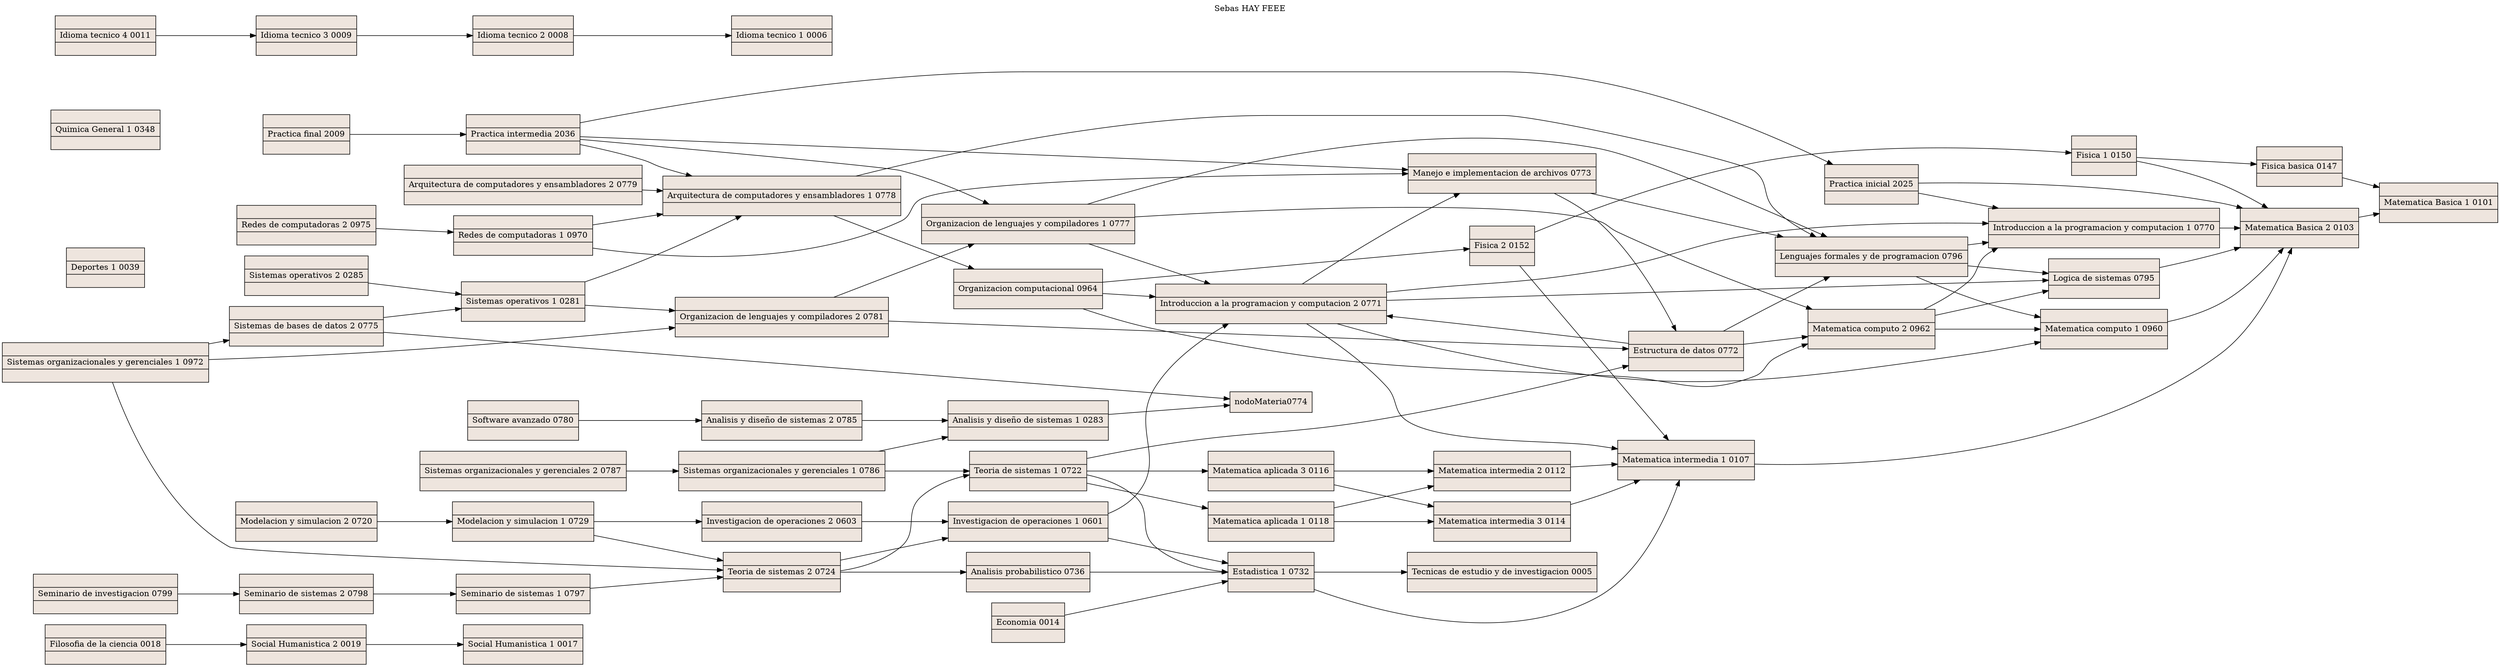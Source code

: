 digraph grafica{
rankdir=LR;
node [shape = record, style=filled, fillcolor=seashell2];
 labelloc="t";
label="Sebas HAY FEEE";
nodoMateria0017 [label ="<C0>|Social Humanistica 1
 0017|<C1>"];
nodoMateria0101 [label ="<C0>|Matematica Basica 1
 0101|<C1>"];
nodoMateria0039 [label ="<C0>|Deportes 1
 0039|<C1>"];
nodoMateria0348 [label ="<C0>|Quimica General 1
 0348|<C1>"];
nodoMateria0006 [label ="<C0>|Idioma tecnico 1
 0006|<C1>"];
nodoMateria0019 [label ="<C0>|Social Humanistica 2
 0019|<C1>"];
nodoMateria0019  -> nodoMateria0017
nodoMateria0103 [label ="<C0>|Matematica Basica 2
 0103|<C1>"];
nodoMateria0103  -> nodoMateria0101
nodoMateria0005 [label ="<C0>|Tecnicas de estudio y de investigacion
 0005|<C1>"];
nodoMateria0147 [label ="<C0>|Fisica basica
 0147|<C1>"];
nodoMateria0147  -> nodoMateria0101
nodoMateria0008 [label ="<C0>|Idioma tecnico 2
 0008|<C1>"];
nodoMateria0008  -> nodoMateria0006
nodoMateria0795 [label ="<C0>|Logica de sistemas
 0795|<C1>"];
nodoMateria0795  -> nodoMateria0103
nodoMateria0960 [label ="<C0>|Matematica computo 1
 0960|<C1>"];
nodoMateria0960  -> nodoMateria0103
nodoMateria0770 [label ="<C0>|Introduccion a la programacion y computacion 1
 0770|<C1>"];
nodoMateria0770  -> nodoMateria0103
nodoMateria0107 [label ="<C0>|Matematica intermedia 1
 0107|<C1>"];
nodoMateria0107  -> nodoMateria0103
nodoMateria0150 [label ="<C0>|Fisica 1
 0150|<C1>"];
nodoMateria0150  -> nodoMateria0103
nodoMateria0150  -> nodoMateria0147
nodoMateria0009 [label ="<C0>|Idioma tecnico 3
 0009|<C1>"];
nodoMateria0009  -> nodoMateria0008
nodoMateria0732 [label ="<C0>|Estadistica 1
 0732|<C1>"];
nodoMateria0732  -> nodoMateria0107
nodoMateria0732  -> nodoMateria0005
nodoMateria0796 [label ="<C0>|Lenguajes formales y de programacion
 0796|<C1>"];
nodoMateria0796  -> nodoMateria0770
nodoMateria0796  -> nodoMateria0795
nodoMateria0796  -> nodoMateria0960
nodoMateria0962 [label ="<C0>|Matematica computo 2
 0962|<C1>"];
nodoMateria0962  -> nodoMateria0770
nodoMateria0962  -> nodoMateria0795
nodoMateria0962  -> nodoMateria0960
nodoMateria0771 [label ="<C0>|Introduccion a la programacion y computacion 2
 0771|<C1>"];
nodoMateria0771  -> nodoMateria0107
nodoMateria0771  -> nodoMateria0770
nodoMateria0771  -> nodoMateria0795
nodoMateria0771  -> nodoMateria0960
nodoMateria0771  -> nodoMateria0773
nodoMateria0112 [label ="<C0>|Matematica intermedia 2
 0112|<C1>"];
nodoMateria0112  -> nodoMateria0107
nodoMateria0114 [label ="<C0>|Matematica intermedia 3
 0114|<C1>"];
nodoMateria0114  -> nodoMateria0107
nodoMateria0152 [label ="<C0>|Fisica 2
 0152|<C1>"];
nodoMateria0152  -> nodoMateria0107
nodoMateria0152  -> nodoMateria0150
nodoMateria0011 [label ="<C0>|Idioma tecnico 4
 0011|<C1>"];
nodoMateria0011  -> nodoMateria0009
nodoMateria2025 [label ="<C0>|Practica inicial
 2025|<C1>"];
nodoMateria2025  -> nodoMateria0103
nodoMateria2025  -> nodoMateria0770
nodoMateria0736 [label ="<C0>|Analisis probabilistico
 0736|<C1>"];
nodoMateria0736  -> nodoMateria0732
nodoMateria0777 [label ="<C0>|Organizacion de lenguajes y compiladores 1
 0777|<C1>"];
nodoMateria0777  -> nodoMateria0771
nodoMateria0777  -> nodoMateria0796
nodoMateria0777  -> nodoMateria0962
nodoMateria0964 [label ="<C0>|Organizacion computacional
 0964|<C1>"];
nodoMateria0964  -> nodoMateria0152
nodoMateria0964  -> nodoMateria0771
nodoMateria0964  -> nodoMateria0962
nodoMateria0772 [label ="<C0>|Estructura de datos
 0772|<C1>"];
nodoMateria0772  -> nodoMateria0771
nodoMateria0772  -> nodoMateria0796
nodoMateria0772  -> nodoMateria0962
nodoMateria0018 [label ="<C0>|Filosofia de la ciencia
 0018|<C1>"];
nodoMateria0018  -> nodoMateria0019
nodoMateria0116 [label ="<C0>|Matematica aplicada 3
 0116|<C1>"];
nodoMateria0116  -> nodoMateria0112
nodoMateria0116  -> nodoMateria0114
nodoMateria0118 [label ="<C0>|Matematica aplicada 1
 0118|<C1>"];
nodoMateria0118  -> nodoMateria0112
nodoMateria0118  -> nodoMateria0114
nodoMateria0722 [label ="<C0>|Teoria de sistemas 1
 0722|<C1>"];
nodoMateria0722  -> nodoMateria0732
nodoMateria0722  -> nodoMateria0772
nodoMateria0722  -> nodoMateria0116
nodoMateria0722  -> nodoMateria0118
nodoMateria0601 [label ="<C0>|Investigacion de operaciones 1
 0601|<C1>"];
nodoMateria0601  -> nodoMateria0771
nodoMateria0601  -> nodoMateria0732
nodoMateria0014 [label ="<C0>|Economia
 0014|<C1>"];
nodoMateria0014  -> nodoMateria0732
nodoMateria0781 [label ="<C0>|Organizacion de lenguajes y compiladores 2
 0781|<C1>"];
nodoMateria0781  -> nodoMateria0777
nodoMateria0781  -> nodoMateria0772
nodoMateria0778 [label ="<C0>|Arquitectura de computadores y ensambladores 1
 0778|<C1>"];
nodoMateria0778  -> nodoMateria0796
nodoMateria0778  -> nodoMateria0964
nodoMateria0773 [label ="<C0>|Manejo e implementacion de archivos
 0773|<C1>"];
nodoMateria0773  -> nodoMateria0772
nodoMateria0773  -> nodoMateria0796
nodoMateria0724 [label ="<C0>|Teoria de sistemas 2
 0724|<C1>"];
nodoMateria0724  -> nodoMateria0722
nodoMateria0724  -> nodoMateria0601
nodoMateria0724  -> nodoMateria0736
nodoMateria0603 [label ="<C0>|Investigacion de operaciones 2
 0603|<C1>"];
nodoMateria0603  -> nodoMateria0601
nodoMateria0281 [label ="<C0>|Sistemas operativos 1
 0281|<C1>"];
nodoMateria0281  -> nodoMateria0781
nodoMateria0281  -> nodoMateria0778
nodoMateria0779 [label ="<C0>|Arquitectura de computadores y ensambladores 2
 0779|<C1>"];
nodoMateria0779  -> nodoMateria0778
nodoMateria0970 [label ="<C0>|Redes de computadoras 1
 0970|<C1>"];
nodoMateria0970  -> nodoMateria0773
nodoMateria0970  -> nodoMateria0778
nodoMateria2036 [label ="<C0>|Practica intermedia
 2036|<C1>"];
nodoMateria2036  -> nodoMateria0778
nodoMateria2036  -> nodoMateria0777
nodoMateria2036  -> nodoMateria0773
nodoMateria2036  -> nodoMateria2025
nodoMateria0285 [label ="<C0>|Sistemas operativos 2
 0285|<C1>"];
nodoMateria0285  -> nodoMateria0281
nodoMateria0975 [label ="<C0>|Redes de computadoras 2
 0975|<C1>"];
nodoMateria0975  -> nodoMateria0970
nodoMateria0775 [label ="<C0>|Sistemas de bases de datos 2
 0775|<C1>"];
nodoMateria0775  -> nodoMateria0281
nodoMateria0775  -> nodoMateria0774
nodoMateria0283 [label ="<C0>|Analisis y diseño de sistemas 1
 0283|<C1>"];
nodoMateria0283  -> nodoMateria0774
nodoMateria0797 [label ="<C0>|Seminario de sistemas 1
 0797|<C1>"];
nodoMateria0797  -> nodoMateria0724
nodoMateria0729 [label ="<C0>|Modelacion y simulacion 1
 0729|<C1>"];
nodoMateria0729  -> nodoMateria0724
nodoMateria0729  -> nodoMateria0603
nodoMateria0786 [label ="<C0>|Sistemas organizacionales y gerenciales 1
 0786|<C1>"];
nodoMateria0786  -> nodoMateria0283
nodoMateria0786  -> nodoMateria0722
nodoMateria0972 [label ="<C0>|Sistemas organizacionales y gerenciales 1
 0972|<C1>"];
nodoMateria0972  -> nodoMateria0781
nodoMateria0972  -> nodoMateria0775
nodoMateria0972  -> nodoMateria0724
nodoMateria0785 [label ="<C0>|Analisis y diseño de sistemas 2
 0785|<C1>"];
nodoMateria0785  -> nodoMateria0283
nodoMateria0798 [label ="<C0>|Seminario de sistemas 2
 0798|<C1>"];
nodoMateria0798  -> nodoMateria0797
nodoMateria2009 [label ="<C0>|Practica final
 2009|<C1>"];
nodoMateria2009  -> nodoMateria2036
nodoMateria0787 [label ="<C0>|Sistemas organizacionales y gerenciales 2
 0787|<C1>"];
nodoMateria0787  -> nodoMateria0786
nodoMateria0720 [label ="<C0>|Modelacion y simulacion 2
 0720|<C1>"];
nodoMateria0720  -> nodoMateria0729
nodoMateria0780 [label ="<C0>|Software avanzado
 0780|<C1>"];
nodoMateria0780  -> nodoMateria0785
nodoMateria0799 [label ="<C0>|Seminario de investigacion
 0799|<C1>"];
nodoMateria0799  -> nodoMateria0798
}
